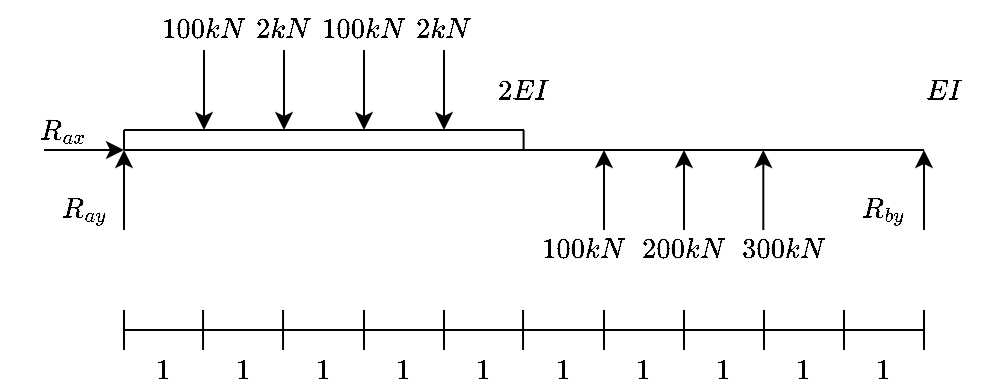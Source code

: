 <mxfile version="15.2.9" type="device"><diagram id="uIo-71xkmivG4In3X9n8" name="Page-1"><mxGraphModel dx="594" dy="303" grid="1" gridSize="10" guides="1" tooltips="1" connect="1" arrows="1" fold="1" page="1" pageScale="1" pageWidth="850" pageHeight="1100" math="1" shadow="0"><root><mxCell id="0"/><mxCell id="1" parent="0"/><mxCell id="jZkSo-POswkWHwnTR9tR-1" value="" style="endArrow=none;html=1;" edge="1" parent="1"><mxGeometry width="50" height="50" relative="1" as="geometry"><mxPoint x="160" y="320" as="sourcePoint"/><mxPoint x="560" y="320" as="targetPoint"/></mxGeometry></mxCell><mxCell id="jZkSo-POswkWHwnTR9tR-2" value="" style="endArrow=classic;html=1;" edge="1" parent="1"><mxGeometry width="50" height="50" relative="1" as="geometry"><mxPoint x="160" y="360" as="sourcePoint"/><mxPoint x="160" y="320" as="targetPoint"/></mxGeometry></mxCell><mxCell id="jZkSo-POswkWHwnTR9tR-3" value="" style="endArrow=classic;html=1;" edge="1" parent="1"><mxGeometry width="50" height="50" relative="1" as="geometry"><mxPoint x="120" y="320" as="sourcePoint"/><mxPoint x="160" y="320" as="targetPoint"/></mxGeometry></mxCell><mxCell id="jZkSo-POswkWHwnTR9tR-4" value="&lt;div&gt;$$R_{ay}$$&lt;/div&gt;" style="text;html=1;strokeColor=none;fillColor=none;align=center;verticalAlign=middle;whiteSpace=wrap;rounded=0;" vertex="1" parent="1"><mxGeometry x="120" y="340" width="40" height="20" as="geometry"/></mxCell><mxCell id="jZkSo-POswkWHwnTR9tR-5" value="&lt;div&gt;$$R_{ax}$$&lt;/div&gt;" style="text;html=1;strokeColor=none;fillColor=none;align=center;verticalAlign=middle;whiteSpace=wrap;rounded=0;" vertex="1" parent="1"><mxGeometry x="110" y="300" width="40" height="20" as="geometry"/></mxCell><mxCell id="jZkSo-POswkWHwnTR9tR-6" value="" style="endArrow=classic;html=1;" edge="1" parent="1"><mxGeometry width="50" height="50" relative="1" as="geometry"><mxPoint x="560" y="360" as="sourcePoint"/><mxPoint x="560" y="320" as="targetPoint"/></mxGeometry></mxCell><mxCell id="jZkSo-POswkWHwnTR9tR-7" value="&lt;div&gt;$$R_{by}$$&lt;/div&gt;" style="text;html=1;strokeColor=none;fillColor=none;align=center;verticalAlign=middle;whiteSpace=wrap;rounded=0;" vertex="1" parent="1"><mxGeometry x="520" y="340" width="40" height="20" as="geometry"/></mxCell><mxCell id="jZkSo-POswkWHwnTR9tR-16" value="$$EI$$" style="text;html=1;strokeColor=none;fillColor=none;align=center;verticalAlign=middle;whiteSpace=wrap;rounded=0;" vertex="1" parent="1"><mxGeometry x="550" y="280" width="40" height="20" as="geometry"/></mxCell><mxCell id="jZkSo-POswkWHwnTR9tR-17" value="" style="group" vertex="1" connectable="0" parent="1"><mxGeometry x="160" y="400" width="400" height="40" as="geometry"/></mxCell><mxCell id="jZkSo-POswkWHwnTR9tR-18" value="" style="endArrow=none;html=1;" edge="1" parent="jZkSo-POswkWHwnTR9tR-17"><mxGeometry width="50" height="50" relative="1" as="geometry"><mxPoint y="10" as="sourcePoint"/><mxPoint x="400" y="10" as="targetPoint"/></mxGeometry></mxCell><mxCell id="jZkSo-POswkWHwnTR9tR-19" value="" style="endArrow=none;html=1;" edge="1" parent="jZkSo-POswkWHwnTR9tR-17"><mxGeometry width="50" height="50" relative="1" as="geometry"><mxPoint y="20" as="sourcePoint"/><mxPoint as="targetPoint"/></mxGeometry></mxCell><mxCell id="jZkSo-POswkWHwnTR9tR-20" value="" style="endArrow=none;html=1;" edge="1" parent="jZkSo-POswkWHwnTR9tR-17"><mxGeometry width="50" height="50" relative="1" as="geometry"><mxPoint x="39.52" y="20" as="sourcePoint"/><mxPoint x="39.52" as="targetPoint"/></mxGeometry></mxCell><mxCell id="jZkSo-POswkWHwnTR9tR-21" value="" style="endArrow=none;html=1;" edge="1" parent="jZkSo-POswkWHwnTR9tR-17"><mxGeometry width="50" height="50" relative="1" as="geometry"><mxPoint x="79.52" y="20" as="sourcePoint"/><mxPoint x="79.52" as="targetPoint"/></mxGeometry></mxCell><mxCell id="jZkSo-POswkWHwnTR9tR-22" value="" style="endArrow=none;html=1;" edge="1" parent="jZkSo-POswkWHwnTR9tR-17"><mxGeometry width="50" height="50" relative="1" as="geometry"><mxPoint x="120" y="20" as="sourcePoint"/><mxPoint x="120" as="targetPoint"/></mxGeometry></mxCell><mxCell id="jZkSo-POswkWHwnTR9tR-23" value="" style="endArrow=none;html=1;" edge="1" parent="jZkSo-POswkWHwnTR9tR-17"><mxGeometry width="50" height="50" relative="1" as="geometry"><mxPoint x="160" y="20" as="sourcePoint"/><mxPoint x="160" as="targetPoint"/></mxGeometry></mxCell><mxCell id="jZkSo-POswkWHwnTR9tR-24" value="" style="endArrow=none;html=1;" edge="1" parent="jZkSo-POswkWHwnTR9tR-17"><mxGeometry width="50" height="50" relative="1" as="geometry"><mxPoint x="199.52" y="20" as="sourcePoint"/><mxPoint x="199.52" as="targetPoint"/></mxGeometry></mxCell><mxCell id="jZkSo-POswkWHwnTR9tR-25" value="" style="endArrow=none;html=1;" edge="1" parent="jZkSo-POswkWHwnTR9tR-17"><mxGeometry width="50" height="50" relative="1" as="geometry"><mxPoint x="240" y="20" as="sourcePoint"/><mxPoint x="240" as="targetPoint"/></mxGeometry></mxCell><mxCell id="jZkSo-POswkWHwnTR9tR-26" value="" style="endArrow=none;html=1;" edge="1" parent="jZkSo-POswkWHwnTR9tR-17"><mxGeometry width="50" height="50" relative="1" as="geometry"><mxPoint x="280" y="20" as="sourcePoint"/><mxPoint x="280" as="targetPoint"/></mxGeometry></mxCell><mxCell id="jZkSo-POswkWHwnTR9tR-27" value="" style="endArrow=none;html=1;" edge="1" parent="jZkSo-POswkWHwnTR9tR-17"><mxGeometry width="50" height="50" relative="1" as="geometry"><mxPoint x="320" y="20" as="sourcePoint"/><mxPoint x="320" as="targetPoint"/></mxGeometry></mxCell><mxCell id="jZkSo-POswkWHwnTR9tR-28" value="" style="endArrow=none;html=1;" edge="1" parent="jZkSo-POswkWHwnTR9tR-17"><mxGeometry width="50" height="50" relative="1" as="geometry"><mxPoint x="360" y="20" as="sourcePoint"/><mxPoint x="360" as="targetPoint"/></mxGeometry></mxCell><mxCell id="jZkSo-POswkWHwnTR9tR-29" value="" style="endArrow=none;html=1;" edge="1" parent="jZkSo-POswkWHwnTR9tR-17"><mxGeometry width="50" height="50" relative="1" as="geometry"><mxPoint x="400" y="20" as="sourcePoint"/><mxPoint x="400" as="targetPoint"/></mxGeometry></mxCell><mxCell id="jZkSo-POswkWHwnTR9tR-30" value="$$1$$" style="text;html=1;strokeColor=none;fillColor=none;align=center;verticalAlign=middle;whiteSpace=wrap;rounded=0;" vertex="1" parent="jZkSo-POswkWHwnTR9tR-17"><mxGeometry y="20" width="40" height="20" as="geometry"/></mxCell><mxCell id="jZkSo-POswkWHwnTR9tR-31" value="$$1$$" style="text;html=1;strokeColor=none;fillColor=none;align=center;verticalAlign=middle;whiteSpace=wrap;rounded=0;" vertex="1" parent="jZkSo-POswkWHwnTR9tR-17"><mxGeometry x="40" y="20" width="40" height="20" as="geometry"/></mxCell><mxCell id="jZkSo-POswkWHwnTR9tR-32" value="$$1$$" style="text;html=1;strokeColor=none;fillColor=none;align=center;verticalAlign=middle;whiteSpace=wrap;rounded=0;" vertex="1" parent="jZkSo-POswkWHwnTR9tR-17"><mxGeometry x="80" y="20" width="40" height="20" as="geometry"/></mxCell><mxCell id="jZkSo-POswkWHwnTR9tR-33" value="$$1$$" style="text;html=1;strokeColor=none;fillColor=none;align=center;verticalAlign=middle;whiteSpace=wrap;rounded=0;" vertex="1" parent="jZkSo-POswkWHwnTR9tR-17"><mxGeometry x="120" y="20" width="40" height="20" as="geometry"/></mxCell><mxCell id="jZkSo-POswkWHwnTR9tR-34" value="$$1$$" style="text;html=1;strokeColor=none;fillColor=none;align=center;verticalAlign=middle;whiteSpace=wrap;rounded=0;" vertex="1" parent="jZkSo-POswkWHwnTR9tR-17"><mxGeometry x="160" y="20" width="40" height="20" as="geometry"/></mxCell><mxCell id="jZkSo-POswkWHwnTR9tR-35" value="$$1$$" style="text;html=1;strokeColor=none;fillColor=none;align=center;verticalAlign=middle;whiteSpace=wrap;rounded=0;" vertex="1" parent="jZkSo-POswkWHwnTR9tR-17"><mxGeometry x="200" y="20" width="40" height="20" as="geometry"/></mxCell><mxCell id="jZkSo-POswkWHwnTR9tR-36" value="$$1$$" style="text;html=1;strokeColor=none;fillColor=none;align=center;verticalAlign=middle;whiteSpace=wrap;rounded=0;" vertex="1" parent="jZkSo-POswkWHwnTR9tR-17"><mxGeometry x="240" y="20" width="40" height="20" as="geometry"/></mxCell><mxCell id="jZkSo-POswkWHwnTR9tR-37" value="$$1$$" style="text;html=1;strokeColor=none;fillColor=none;align=center;verticalAlign=middle;whiteSpace=wrap;rounded=0;" vertex="1" parent="jZkSo-POswkWHwnTR9tR-17"><mxGeometry x="280" y="20" width="40" height="20" as="geometry"/></mxCell><mxCell id="jZkSo-POswkWHwnTR9tR-38" value="$$1$$" style="text;html=1;strokeColor=none;fillColor=none;align=center;verticalAlign=middle;whiteSpace=wrap;rounded=0;" vertex="1" parent="jZkSo-POswkWHwnTR9tR-17"><mxGeometry x="320" y="20" width="40" height="20" as="geometry"/></mxCell><mxCell id="jZkSo-POswkWHwnTR9tR-39" value="$$1$$" style="text;html=1;strokeColor=none;fillColor=none;align=center;verticalAlign=middle;whiteSpace=wrap;rounded=0;" vertex="1" parent="jZkSo-POswkWHwnTR9tR-17"><mxGeometry x="360" y="20" width="40" height="20" as="geometry"/></mxCell><mxCell id="jZkSo-POswkWHwnTR9tR-67" value="&lt;div&gt;$$100 kN$$&lt;/div&gt;" style="text;html=1;strokeColor=none;fillColor=none;align=center;verticalAlign=middle;whiteSpace=wrap;rounded=0;" vertex="1" parent="1"><mxGeometry x="370" y="360" width="40" height="20" as="geometry"/></mxCell><mxCell id="jZkSo-POswkWHwnTR9tR-69" value="" style="endArrow=classic;html=1;startArrow=none;" edge="1" parent="1" source="jZkSo-POswkWHwnTR9tR-76"><mxGeometry width="50" height="50" relative="1" as="geometry"><mxPoint x="200" y="270" as="sourcePoint"/><mxPoint x="200" y="310" as="targetPoint"/></mxGeometry></mxCell><mxCell id="jZkSo-POswkWHwnTR9tR-70" value="" style="endArrow=classic;html=1;" edge="1" parent="1"><mxGeometry width="50" height="50" relative="1" as="geometry"><mxPoint x="240" y="270" as="sourcePoint"/><mxPoint x="240" y="310" as="targetPoint"/></mxGeometry></mxCell><mxCell id="jZkSo-POswkWHwnTR9tR-71" value="" style="endArrow=classic;html=1;" edge="1" parent="1"><mxGeometry width="50" height="50" relative="1" as="geometry"><mxPoint x="280" y="270" as="sourcePoint"/><mxPoint x="280" y="310" as="targetPoint"/></mxGeometry></mxCell><mxCell id="jZkSo-POswkWHwnTR9tR-72" value="" style="endArrow=classic;html=1;" edge="1" parent="1"><mxGeometry width="50" height="50" relative="1" as="geometry"><mxPoint x="320" y="270" as="sourcePoint"/><mxPoint x="320" y="310" as="targetPoint"/></mxGeometry></mxCell><mxCell id="jZkSo-POswkWHwnTR9tR-73" value="" style="endArrow=none;html=1;" edge="1" parent="1"><mxGeometry width="50" height="50" relative="1" as="geometry"><mxPoint x="359.8" y="320" as="sourcePoint"/><mxPoint x="359.8" y="310" as="targetPoint"/></mxGeometry></mxCell><mxCell id="jZkSo-POswkWHwnTR9tR-74" value="" style="endArrow=none;html=1;" edge="1" parent="1"><mxGeometry width="50" height="50" relative="1" as="geometry"><mxPoint x="160" y="320" as="sourcePoint"/><mxPoint x="160" y="310" as="targetPoint"/></mxGeometry></mxCell><mxCell id="jZkSo-POswkWHwnTR9tR-75" value="" style="endArrow=none;html=1;" edge="1" parent="1"><mxGeometry width="50" height="50" relative="1" as="geometry"><mxPoint x="160" y="310" as="sourcePoint"/><mxPoint x="360" y="310" as="targetPoint"/></mxGeometry></mxCell><mxCell id="jZkSo-POswkWHwnTR9tR-76" value="&lt;div&gt;$$100 kN$$&lt;/div&gt;" style="text;html=1;strokeColor=none;fillColor=none;align=center;verticalAlign=middle;whiteSpace=wrap;rounded=0;" vertex="1" parent="1"><mxGeometry x="180" y="250" width="40" height="20" as="geometry"/></mxCell><mxCell id="jZkSo-POswkWHwnTR9tR-77" value="" style="endArrow=none;html=1;" edge="1" parent="1" target="jZkSo-POswkWHwnTR9tR-76"><mxGeometry width="50" height="50" relative="1" as="geometry"><mxPoint x="200" y="270" as="sourcePoint"/><mxPoint x="200" y="310" as="targetPoint"/></mxGeometry></mxCell><mxCell id="jZkSo-POswkWHwnTR9tR-78" value="&lt;div&gt;$$2 kN$$&lt;/div&gt;" style="text;html=1;strokeColor=none;fillColor=none;align=center;verticalAlign=middle;whiteSpace=wrap;rounded=0;" vertex="1" parent="1"><mxGeometry x="220" y="250" width="40" height="20" as="geometry"/></mxCell><mxCell id="jZkSo-POswkWHwnTR9tR-79" value="&lt;div&gt;$$100 kN$$&lt;/div&gt;" style="text;html=1;strokeColor=none;fillColor=none;align=center;verticalAlign=middle;whiteSpace=wrap;rounded=0;" vertex="1" parent="1"><mxGeometry x="260" y="250" width="40" height="20" as="geometry"/></mxCell><mxCell id="jZkSo-POswkWHwnTR9tR-80" value="&lt;div&gt;$$2 kN$$&lt;/div&gt;" style="text;html=1;strokeColor=none;fillColor=none;align=center;verticalAlign=middle;whiteSpace=wrap;rounded=0;" vertex="1" parent="1"><mxGeometry x="300" y="250" width="40" height="20" as="geometry"/></mxCell><mxCell id="jZkSo-POswkWHwnTR9tR-81" value="" style="endArrow=classic;html=1;" edge="1" parent="1"><mxGeometry width="50" height="50" relative="1" as="geometry"><mxPoint x="400" y="360" as="sourcePoint"/><mxPoint x="400" y="320" as="targetPoint"/></mxGeometry></mxCell><mxCell id="jZkSo-POswkWHwnTR9tR-82" value="" style="endArrow=classic;html=1;" edge="1" parent="1"><mxGeometry width="50" height="50" relative="1" as="geometry"><mxPoint x="440" y="360" as="sourcePoint"/><mxPoint x="440" y="320" as="targetPoint"/></mxGeometry></mxCell><mxCell id="jZkSo-POswkWHwnTR9tR-83" value="" style="endArrow=classic;html=1;" edge="1" parent="1"><mxGeometry width="50" height="50" relative="1" as="geometry"><mxPoint x="479.66" y="360" as="sourcePoint"/><mxPoint x="479.66" y="320" as="targetPoint"/></mxGeometry></mxCell><mxCell id="jZkSo-POswkWHwnTR9tR-84" value="&lt;div&gt;$$200 kN$$&lt;/div&gt;" style="text;html=1;strokeColor=none;fillColor=none;align=center;verticalAlign=middle;whiteSpace=wrap;rounded=0;" vertex="1" parent="1"><mxGeometry x="420" y="360" width="40" height="20" as="geometry"/></mxCell><mxCell id="jZkSo-POswkWHwnTR9tR-86" value="&lt;div&gt;$$300 kN$$&lt;/div&gt;" style="text;html=1;strokeColor=none;fillColor=none;align=center;verticalAlign=middle;whiteSpace=wrap;rounded=0;" vertex="1" parent="1"><mxGeometry x="470" y="360" width="40" height="20" as="geometry"/></mxCell><mxCell id="jZkSo-POswkWHwnTR9tR-88" value="$$2EI$$" style="text;html=1;strokeColor=none;fillColor=none;align=center;verticalAlign=middle;whiteSpace=wrap;rounded=0;" vertex="1" parent="1"><mxGeometry x="340" y="280" width="40" height="20" as="geometry"/></mxCell></root></mxGraphModel></diagram></mxfile>